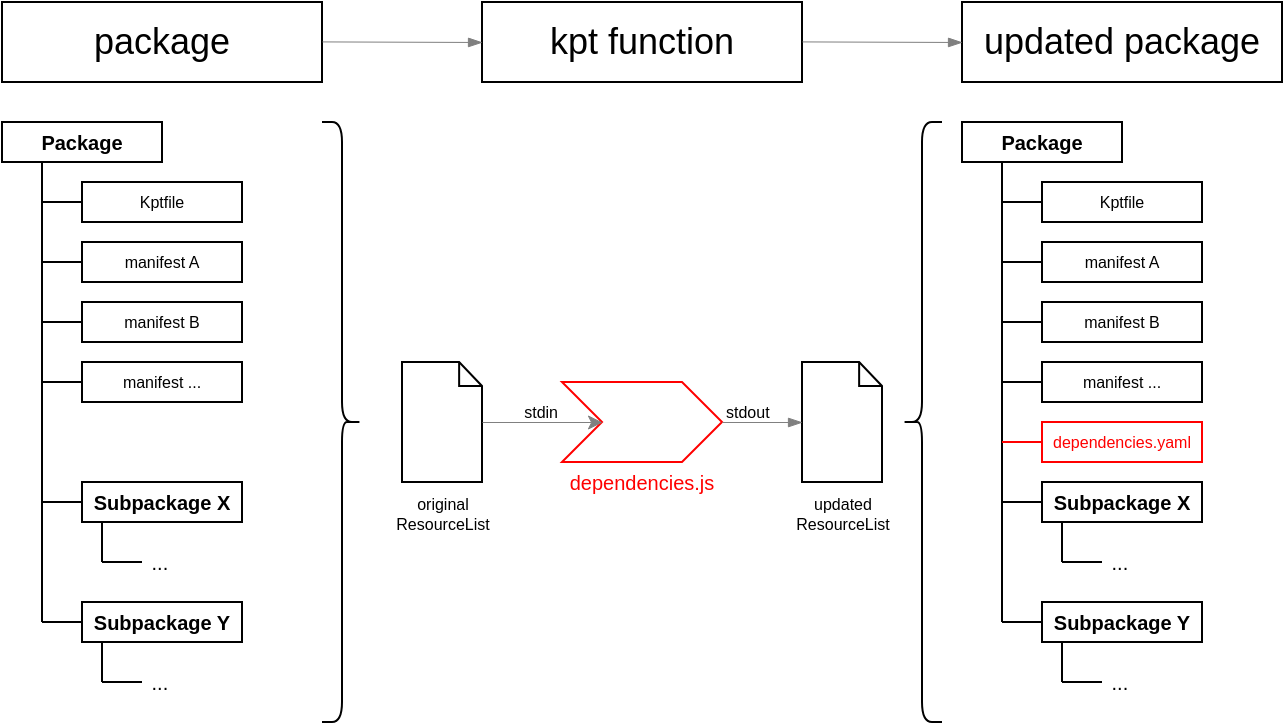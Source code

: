 <mxfile>
    <diagram id="iP4Fh_0YvaiikI7TWCth" name="concept">
        <mxGraphModel dx="719" dy="481" grid="1" gridSize="10" guides="1" tooltips="1" connect="1" arrows="1" fold="1" page="1" pageScale="1" pageWidth="1169" pageHeight="827" math="0" shadow="0">
            <root>
                <mxCell id="0"/>
                <mxCell id="1" parent="0"/>
                <mxCell id="2" value="Package" style="rounded=0;whiteSpace=wrap;html=1;fontSize=10;fontStyle=1" vertex="1" parent="1">
                    <mxGeometry x="40" y="100" width="80" height="20" as="geometry"/>
                </mxCell>
                <mxCell id="3" value="" style="endArrow=none;html=1;entryX=0.25;entryY=1;entryDx=0;entryDy=0;fontSize=10;" edge="1" parent="1" target="2">
                    <mxGeometry width="50" height="50" relative="1" as="geometry">
                        <mxPoint x="60" y="350" as="sourcePoint"/>
                        <mxPoint x="80" y="140" as="targetPoint"/>
                    </mxGeometry>
                </mxCell>
                <mxCell id="4" value="package" style="rounded=0;whiteSpace=wrap;html=1;fontSize=18;" vertex="1" parent="1">
                    <mxGeometry x="40" y="40" width="160" height="40" as="geometry"/>
                </mxCell>
                <mxCell id="5" value="Kptfile" style="rounded=0;whiteSpace=wrap;html=1;fontSize=8;" vertex="1" parent="1">
                    <mxGeometry x="80" y="130" width="80" height="20" as="geometry"/>
                </mxCell>
                <mxCell id="6" value="" style="endArrow=none;html=1;exitX=0;exitY=0.5;exitDx=0;exitDy=0;fontSize=10;" edge="1" parent="1" source="5">
                    <mxGeometry width="50" height="50" relative="1" as="geometry">
                        <mxPoint x="70" y="250" as="sourcePoint"/>
                        <mxPoint x="60" y="140" as="targetPoint"/>
                    </mxGeometry>
                </mxCell>
                <mxCell id="7" value="manifest A" style="rounded=0;whiteSpace=wrap;html=1;fontSize=8;" vertex="1" parent="1">
                    <mxGeometry x="80" y="160" width="80" height="20" as="geometry"/>
                </mxCell>
                <mxCell id="8" value="" style="endArrow=none;html=1;exitX=0;exitY=0.5;exitDx=0;exitDy=0;fontSize=10;" edge="1" parent="1" source="7">
                    <mxGeometry width="50" height="50" relative="1" as="geometry">
                        <mxPoint x="70" y="280" as="sourcePoint"/>
                        <mxPoint x="60" y="170" as="targetPoint"/>
                    </mxGeometry>
                </mxCell>
                <mxCell id="9" value="manifest B" style="rounded=0;whiteSpace=wrap;html=1;fontSize=8;" vertex="1" parent="1">
                    <mxGeometry x="80" y="190" width="80" height="20" as="geometry"/>
                </mxCell>
                <mxCell id="10" value="" style="endArrow=none;html=1;exitX=0;exitY=0.5;exitDx=0;exitDy=0;fontSize=10;" edge="1" parent="1" source="9">
                    <mxGeometry width="50" height="50" relative="1" as="geometry">
                        <mxPoint x="70" y="310" as="sourcePoint"/>
                        <mxPoint x="60" y="200" as="targetPoint"/>
                    </mxGeometry>
                </mxCell>
                <mxCell id="11" value="manifest ..." style="rounded=0;whiteSpace=wrap;html=1;fontSize=8;" vertex="1" parent="1">
                    <mxGeometry x="80" y="220" width="80" height="20" as="geometry"/>
                </mxCell>
                <mxCell id="12" value="" style="endArrow=none;html=1;exitX=0;exitY=0.5;exitDx=0;exitDy=0;fontSize=10;" edge="1" parent="1" source="11">
                    <mxGeometry width="50" height="50" relative="1" as="geometry">
                        <mxPoint x="70" y="340" as="sourcePoint"/>
                        <mxPoint x="60" y="230" as="targetPoint"/>
                    </mxGeometry>
                </mxCell>
                <mxCell id="13" value="Subpackage X" style="rounded=0;whiteSpace=wrap;html=1;fontSize=10;fontStyle=1" vertex="1" parent="1">
                    <mxGeometry x="80" y="280" width="80" height="20" as="geometry"/>
                </mxCell>
                <mxCell id="14" value="" style="endArrow=none;html=1;exitX=0;exitY=0.5;exitDx=0;exitDy=0;fontSize=10;" edge="1" parent="1" source="13">
                    <mxGeometry width="50" height="50" relative="1" as="geometry">
                        <mxPoint x="70" y="400" as="sourcePoint"/>
                        <mxPoint x="60" y="290" as="targetPoint"/>
                    </mxGeometry>
                </mxCell>
                <mxCell id="15" value="" style="endArrow=none;html=1;entryX=0.25;entryY=1;entryDx=0;entryDy=0;fontSize=10;" edge="1" parent="1">
                    <mxGeometry width="50" height="50" relative="1" as="geometry">
                        <mxPoint x="90" y="320" as="sourcePoint"/>
                        <mxPoint x="90" y="300" as="targetPoint"/>
                    </mxGeometry>
                </mxCell>
                <mxCell id="16" value="&amp;nbsp;..." style="rounded=0;whiteSpace=wrap;html=1;align=left;fillColor=none;strokeColor=none;fontSize=10;" vertex="1" parent="1">
                    <mxGeometry x="110" y="310" width="80" height="20" as="geometry"/>
                </mxCell>
                <mxCell id="17" value="" style="endArrow=none;html=1;exitX=0;exitY=0.5;exitDx=0;exitDy=0;fontSize=10;" edge="1" parent="1" source="16">
                    <mxGeometry width="50" height="50" relative="1" as="geometry">
                        <mxPoint x="100" y="430" as="sourcePoint"/>
                        <mxPoint x="90" y="320" as="targetPoint"/>
                    </mxGeometry>
                </mxCell>
                <mxCell id="18" value="Subpackage Y" style="rounded=0;whiteSpace=wrap;html=1;fontSize=10;fontStyle=1" vertex="1" parent="1">
                    <mxGeometry x="80" y="340" width="80" height="20" as="geometry"/>
                </mxCell>
                <mxCell id="19" value="" style="endArrow=none;html=1;exitX=0;exitY=0.5;exitDx=0;exitDy=0;fontSize=10;" edge="1" parent="1" source="18">
                    <mxGeometry width="50" height="50" relative="1" as="geometry">
                        <mxPoint x="70" y="460" as="sourcePoint"/>
                        <mxPoint x="60" y="350" as="targetPoint"/>
                    </mxGeometry>
                </mxCell>
                <mxCell id="20" value="" style="endArrow=none;html=1;entryX=0.25;entryY=1;entryDx=0;entryDy=0;fontSize=10;" edge="1" parent="1">
                    <mxGeometry width="50" height="50" relative="1" as="geometry">
                        <mxPoint x="90" y="380" as="sourcePoint"/>
                        <mxPoint x="90" y="360" as="targetPoint"/>
                    </mxGeometry>
                </mxCell>
                <mxCell id="21" value="&amp;nbsp;..." style="rounded=0;whiteSpace=wrap;html=1;align=left;fillColor=none;strokeColor=none;fontSize=10;" vertex="1" parent="1">
                    <mxGeometry x="110" y="370" width="80" height="20" as="geometry"/>
                </mxCell>
                <mxCell id="22" value="" style="endArrow=none;html=1;exitX=0;exitY=0.5;exitDx=0;exitDy=0;fontSize=10;" edge="1" parent="1" source="21">
                    <mxGeometry width="50" height="50" relative="1" as="geometry">
                        <mxPoint x="100" y="490" as="sourcePoint"/>
                        <mxPoint x="90" y="380" as="targetPoint"/>
                    </mxGeometry>
                </mxCell>
                <mxCell id="23" value="" style="shape=step;perimeter=stepPerimeter;whiteSpace=wrap;html=1;fixedSize=1;fontSize=10;fillColor=none;strokeColor=#FF0000;" vertex="1" parent="1">
                    <mxGeometry x="320" y="230" width="80" height="40" as="geometry"/>
                </mxCell>
                <mxCell id="26" value="Package" style="rounded=0;whiteSpace=wrap;html=1;fontSize=10;fontStyle=1" vertex="1" parent="1">
                    <mxGeometry x="520" y="100" width="80" height="20" as="geometry"/>
                </mxCell>
                <mxCell id="27" value="" style="endArrow=none;html=1;entryX=0.25;entryY=1;entryDx=0;entryDy=0;fontSize=10;" edge="1" parent="1" target="26">
                    <mxGeometry width="50" height="50" relative="1" as="geometry">
                        <mxPoint x="540" y="350" as="sourcePoint"/>
                        <mxPoint x="560" y="140" as="targetPoint"/>
                    </mxGeometry>
                </mxCell>
                <mxCell id="28" value="updated package" style="rounded=0;whiteSpace=wrap;html=1;fontSize=18;" vertex="1" parent="1">
                    <mxGeometry x="520" y="40" width="160" height="40" as="geometry"/>
                </mxCell>
                <mxCell id="29" value="Kptfile" style="rounded=0;whiteSpace=wrap;html=1;fontSize=8;" vertex="1" parent="1">
                    <mxGeometry x="560" y="130" width="80" height="20" as="geometry"/>
                </mxCell>
                <mxCell id="30" value="" style="endArrow=none;html=1;exitX=0;exitY=0.5;exitDx=0;exitDy=0;fontSize=10;" edge="1" parent="1" source="29">
                    <mxGeometry width="50" height="50" relative="1" as="geometry">
                        <mxPoint x="550" y="250" as="sourcePoint"/>
                        <mxPoint x="540" y="140" as="targetPoint"/>
                    </mxGeometry>
                </mxCell>
                <mxCell id="31" value="manifest A" style="rounded=0;whiteSpace=wrap;html=1;fontSize=8;" vertex="1" parent="1">
                    <mxGeometry x="560" y="160" width="80" height="20" as="geometry"/>
                </mxCell>
                <mxCell id="32" value="" style="endArrow=none;html=1;exitX=0;exitY=0.5;exitDx=0;exitDy=0;fontSize=10;" edge="1" parent="1" source="31">
                    <mxGeometry width="50" height="50" relative="1" as="geometry">
                        <mxPoint x="550" y="280" as="sourcePoint"/>
                        <mxPoint x="540" y="170" as="targetPoint"/>
                    </mxGeometry>
                </mxCell>
                <mxCell id="33" value="manifest B" style="rounded=0;whiteSpace=wrap;html=1;fontSize=8;" vertex="1" parent="1">
                    <mxGeometry x="560" y="190" width="80" height="20" as="geometry"/>
                </mxCell>
                <mxCell id="34" value="" style="endArrow=none;html=1;exitX=0;exitY=0.5;exitDx=0;exitDy=0;fontSize=10;" edge="1" parent="1" source="33">
                    <mxGeometry width="50" height="50" relative="1" as="geometry">
                        <mxPoint x="550" y="310" as="sourcePoint"/>
                        <mxPoint x="540" y="200" as="targetPoint"/>
                    </mxGeometry>
                </mxCell>
                <mxCell id="35" value="manifest ..." style="rounded=0;whiteSpace=wrap;html=1;fontSize=8;" vertex="1" parent="1">
                    <mxGeometry x="560" y="220" width="80" height="20" as="geometry"/>
                </mxCell>
                <mxCell id="36" value="" style="endArrow=none;html=1;exitX=0;exitY=0.5;exitDx=0;exitDy=0;fontSize=10;" edge="1" parent="1" source="35">
                    <mxGeometry width="50" height="50" relative="1" as="geometry">
                        <mxPoint x="550" y="340" as="sourcePoint"/>
                        <mxPoint x="540" y="230" as="targetPoint"/>
                    </mxGeometry>
                </mxCell>
                <mxCell id="37" value="Subpackage X" style="rounded=0;whiteSpace=wrap;html=1;fontSize=10;fontStyle=1" vertex="1" parent="1">
                    <mxGeometry x="560" y="280" width="80" height="20" as="geometry"/>
                </mxCell>
                <mxCell id="38" value="" style="endArrow=none;html=1;exitX=0;exitY=0.5;exitDx=0;exitDy=0;fontSize=10;" edge="1" parent="1" source="37">
                    <mxGeometry width="50" height="50" relative="1" as="geometry">
                        <mxPoint x="550" y="400" as="sourcePoint"/>
                        <mxPoint x="540" y="290" as="targetPoint"/>
                    </mxGeometry>
                </mxCell>
                <mxCell id="39" value="" style="endArrow=none;html=1;entryX=0.25;entryY=1;entryDx=0;entryDy=0;fontSize=10;" edge="1" parent="1">
                    <mxGeometry width="50" height="50" relative="1" as="geometry">
                        <mxPoint x="570" y="320" as="sourcePoint"/>
                        <mxPoint x="570" y="300" as="targetPoint"/>
                    </mxGeometry>
                </mxCell>
                <mxCell id="40" value="&amp;nbsp;..." style="rounded=0;whiteSpace=wrap;html=1;align=left;fillColor=none;strokeColor=none;fontSize=10;" vertex="1" parent="1">
                    <mxGeometry x="590" y="310" width="80" height="20" as="geometry"/>
                </mxCell>
                <mxCell id="41" value="" style="endArrow=none;html=1;exitX=0;exitY=0.5;exitDx=0;exitDy=0;fontSize=10;" edge="1" parent="1" source="40">
                    <mxGeometry width="50" height="50" relative="1" as="geometry">
                        <mxPoint x="580" y="430" as="sourcePoint"/>
                        <mxPoint x="570" y="320" as="targetPoint"/>
                    </mxGeometry>
                </mxCell>
                <mxCell id="42" value="Subpackage Y" style="rounded=0;whiteSpace=wrap;html=1;fontSize=10;fontStyle=1" vertex="1" parent="1">
                    <mxGeometry x="560" y="340" width="80" height="20" as="geometry"/>
                </mxCell>
                <mxCell id="43" value="" style="endArrow=none;html=1;exitX=0;exitY=0.5;exitDx=0;exitDy=0;fontSize=10;" edge="1" parent="1" source="42">
                    <mxGeometry width="50" height="50" relative="1" as="geometry">
                        <mxPoint x="550" y="460" as="sourcePoint"/>
                        <mxPoint x="540" y="350" as="targetPoint"/>
                    </mxGeometry>
                </mxCell>
                <mxCell id="44" value="" style="endArrow=none;html=1;entryX=0.25;entryY=1;entryDx=0;entryDy=0;fontSize=10;" edge="1" parent="1">
                    <mxGeometry width="50" height="50" relative="1" as="geometry">
                        <mxPoint x="570" y="380" as="sourcePoint"/>
                        <mxPoint x="570" y="360" as="targetPoint"/>
                    </mxGeometry>
                </mxCell>
                <mxCell id="45" value="&amp;nbsp;..." style="rounded=0;whiteSpace=wrap;html=1;align=left;fillColor=none;strokeColor=none;fontSize=10;" vertex="1" parent="1">
                    <mxGeometry x="590" y="370" width="80" height="20" as="geometry"/>
                </mxCell>
                <mxCell id="46" value="" style="endArrow=none;html=1;exitX=0;exitY=0.5;exitDx=0;exitDy=0;fontSize=10;" edge="1" parent="1" source="45">
                    <mxGeometry width="50" height="50" relative="1" as="geometry">
                        <mxPoint x="580" y="490" as="sourcePoint"/>
                        <mxPoint x="570" y="380" as="targetPoint"/>
                    </mxGeometry>
                </mxCell>
                <mxCell id="47" value="dependencies.yaml" style="rounded=0;whiteSpace=wrap;html=1;fontSize=8;fontColor=#FF0000;strokeColor=#FF0000;" vertex="1" parent="1">
                    <mxGeometry x="560" y="250" width="80" height="20" as="geometry"/>
                </mxCell>
                <mxCell id="48" value="" style="endArrow=none;html=1;exitX=0;exitY=0.5;exitDx=0;exitDy=0;fontSize=10;strokeColor=#FF0000;" edge="1" parent="1" source="47">
                    <mxGeometry width="50" height="50" relative="1" as="geometry">
                        <mxPoint x="550" y="370" as="sourcePoint"/>
                        <mxPoint x="540" y="260" as="targetPoint"/>
                    </mxGeometry>
                </mxCell>
                <mxCell id="49" value="kpt function" style="rounded=0;whiteSpace=wrap;html=1;fontSize=18;" vertex="1" parent="1">
                    <mxGeometry x="280" y="40" width="160" height="40" as="geometry"/>
                </mxCell>
                <mxCell id="50" value="original&lt;br&gt;ResourceList" style="html=1;verticalLabelPosition=bottom;align=center;labelBackgroundColor=#ffffff;verticalAlign=top;strokeWidth=1;strokeColor=#000000;shadow=0;dashed=0;shape=mxgraph.ios7.icons.document;fontSize=8;fillColor=none;" vertex="1" parent="1">
                    <mxGeometry x="240" y="220" width="40" height="60" as="geometry"/>
                </mxCell>
                <mxCell id="51" value="updated&lt;br&gt;ResourceList" style="html=1;verticalLabelPosition=bottom;align=center;labelBackgroundColor=#ffffff;verticalAlign=top;strokeWidth=1;strokeColor=#000000;shadow=0;dashed=0;shape=mxgraph.ios7.icons.document;fontSize=8;fillColor=none;" vertex="1" parent="1">
                    <mxGeometry x="440" y="220" width="40" height="60" as="geometry"/>
                </mxCell>
                <mxCell id="52" value="" style="endArrow=classic;html=1;fontSize=10;entryX=0;entryY=0.5;entryDx=0;entryDy=0;strokeWidth=0.5;strokeColor=#808080;" edge="1" parent="1" target="23">
                    <mxGeometry width="50" height="50" relative="1" as="geometry">
                        <mxPoint x="280" y="250" as="sourcePoint"/>
                        <mxPoint x="470" y="260" as="targetPoint"/>
                    </mxGeometry>
                </mxCell>
                <mxCell id="53" value="" style="endArrow=blockThin;html=1;fontSize=10;exitX=1;exitY=0.5;exitDx=0;exitDy=0;endFill=1;strokeColor=#808080;strokeWidth=0.5;" edge="1" parent="1" source="23" target="51">
                    <mxGeometry width="50" height="50" relative="1" as="geometry">
                        <mxPoint x="290" y="260" as="sourcePoint"/>
                        <mxPoint x="350" y="260" as="targetPoint"/>
                    </mxGeometry>
                </mxCell>
                <mxCell id="54" value="" style="shape=curlyBracket;whiteSpace=wrap;html=1;rounded=1;flipH=1;labelPosition=right;verticalLabelPosition=middle;align=left;verticalAlign=middle;strokeColor=#000000;strokeWidth=1;fontSize=10;fillColor=none;" vertex="1" parent="1">
                    <mxGeometry x="200" y="100" width="20" height="300" as="geometry"/>
                </mxCell>
                <mxCell id="55" value="" style="shape=curlyBracket;whiteSpace=wrap;html=1;rounded=1;labelPosition=left;verticalLabelPosition=middle;align=right;verticalAlign=middle;strokeColor=#000000;strokeWidth=1;fontSize=10;fillColor=none;" vertex="1" parent="1">
                    <mxGeometry x="490" y="100" width="20" height="300" as="geometry"/>
                </mxCell>
                <mxCell id="56" value="stdin" style="rounded=0;whiteSpace=wrap;html=1;fontSize=8;strokeWidth=0;fillColor=none;strokeColor=none;align=right;" vertex="1" parent="1">
                    <mxGeometry x="280" y="240" width="40" height="10" as="geometry"/>
                </mxCell>
                <mxCell id="57" value="stdout" style="rounded=0;whiteSpace=wrap;html=1;fontSize=8;strokeWidth=0;fillColor=none;strokeColor=none;align=left;" vertex="1" parent="1">
                    <mxGeometry x="400" y="240" width="40" height="10" as="geometry"/>
                </mxCell>
                <mxCell id="58" value="dependencies.js" style="rounded=0;whiteSpace=wrap;html=1;fontSize=10;fillColor=none;strokeColor=none;fontColor=#FF0000;" vertex="1" parent="1">
                    <mxGeometry x="320" y="270" width="80" height="20" as="geometry"/>
                </mxCell>
                <mxCell id="59" value="" style="endArrow=blockThin;html=1;fontSize=10;exitX=1;exitY=0.5;exitDx=0;exitDy=0;endFill=1;strokeColor=#808080;strokeWidth=0.5;entryX=0;entryY=0.5;entryDx=0;entryDy=0;" edge="1" parent="1" target="49">
                    <mxGeometry width="50" height="50" relative="1" as="geometry">
                        <mxPoint x="200" y="59.71" as="sourcePoint"/>
                        <mxPoint x="240" y="59.71" as="targetPoint"/>
                    </mxGeometry>
                </mxCell>
                <mxCell id="60" value="" style="endArrow=blockThin;html=1;fontSize=10;exitX=1;exitY=0.5;exitDx=0;exitDy=0;endFill=1;strokeColor=#808080;strokeWidth=0.5;entryX=0;entryY=0.5;entryDx=0;entryDy=0;" edge="1" parent="1">
                    <mxGeometry width="50" height="50" relative="1" as="geometry">
                        <mxPoint x="440" y="59.71" as="sourcePoint"/>
                        <mxPoint x="520" y="60" as="targetPoint"/>
                    </mxGeometry>
                </mxCell>
            </root>
        </mxGraphModel>
    </diagram>
</mxfile>